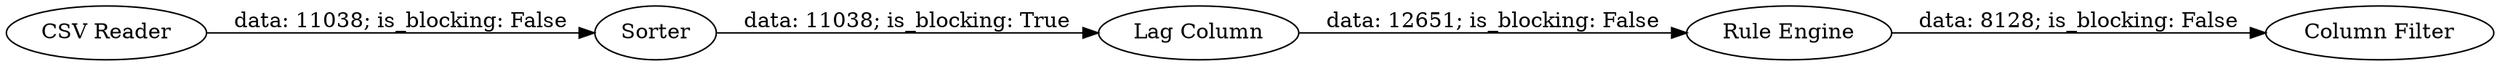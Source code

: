 digraph {
	"6330922678108597676_4" [label="Rule Engine"]
	"6330922678108597676_2" [label=Sorter]
	"6330922678108597676_5" [label="Column Filter"]
	"6330922678108597676_3" [label="Lag Column"]
	"6330922678108597676_1" [label="CSV Reader"]
	"6330922678108597676_4" -> "6330922678108597676_5" [label="data: 8128; is_blocking: False"]
	"6330922678108597676_3" -> "6330922678108597676_4" [label="data: 12651; is_blocking: False"]
	"6330922678108597676_2" -> "6330922678108597676_3" [label="data: 11038; is_blocking: True"]
	"6330922678108597676_1" -> "6330922678108597676_2" [label="data: 11038; is_blocking: False"]
	rankdir=LR
}
